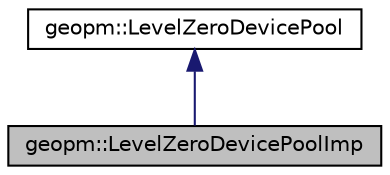 digraph "geopm::LevelZeroDevicePoolImp"
{
 // LATEX_PDF_SIZE
  edge [fontname="Helvetica",fontsize="10",labelfontname="Helvetica",labelfontsize="10"];
  node [fontname="Helvetica",fontsize="10",shape=record];
  Node1 [label="geopm::LevelZeroDevicePoolImp",height=0.2,width=0.4,color="black", fillcolor="grey75", style="filled", fontcolor="black",tooltip=" "];
  Node2 -> Node1 [dir="back",color="midnightblue",fontsize="10",style="solid",fontname="Helvetica"];
  Node2 [label="geopm::LevelZeroDevicePool",height=0.2,width=0.4,color="black", fillcolor="white", style="filled",URL="$classgeopm_1_1_level_zero_device_pool.html",tooltip=" "];
}
